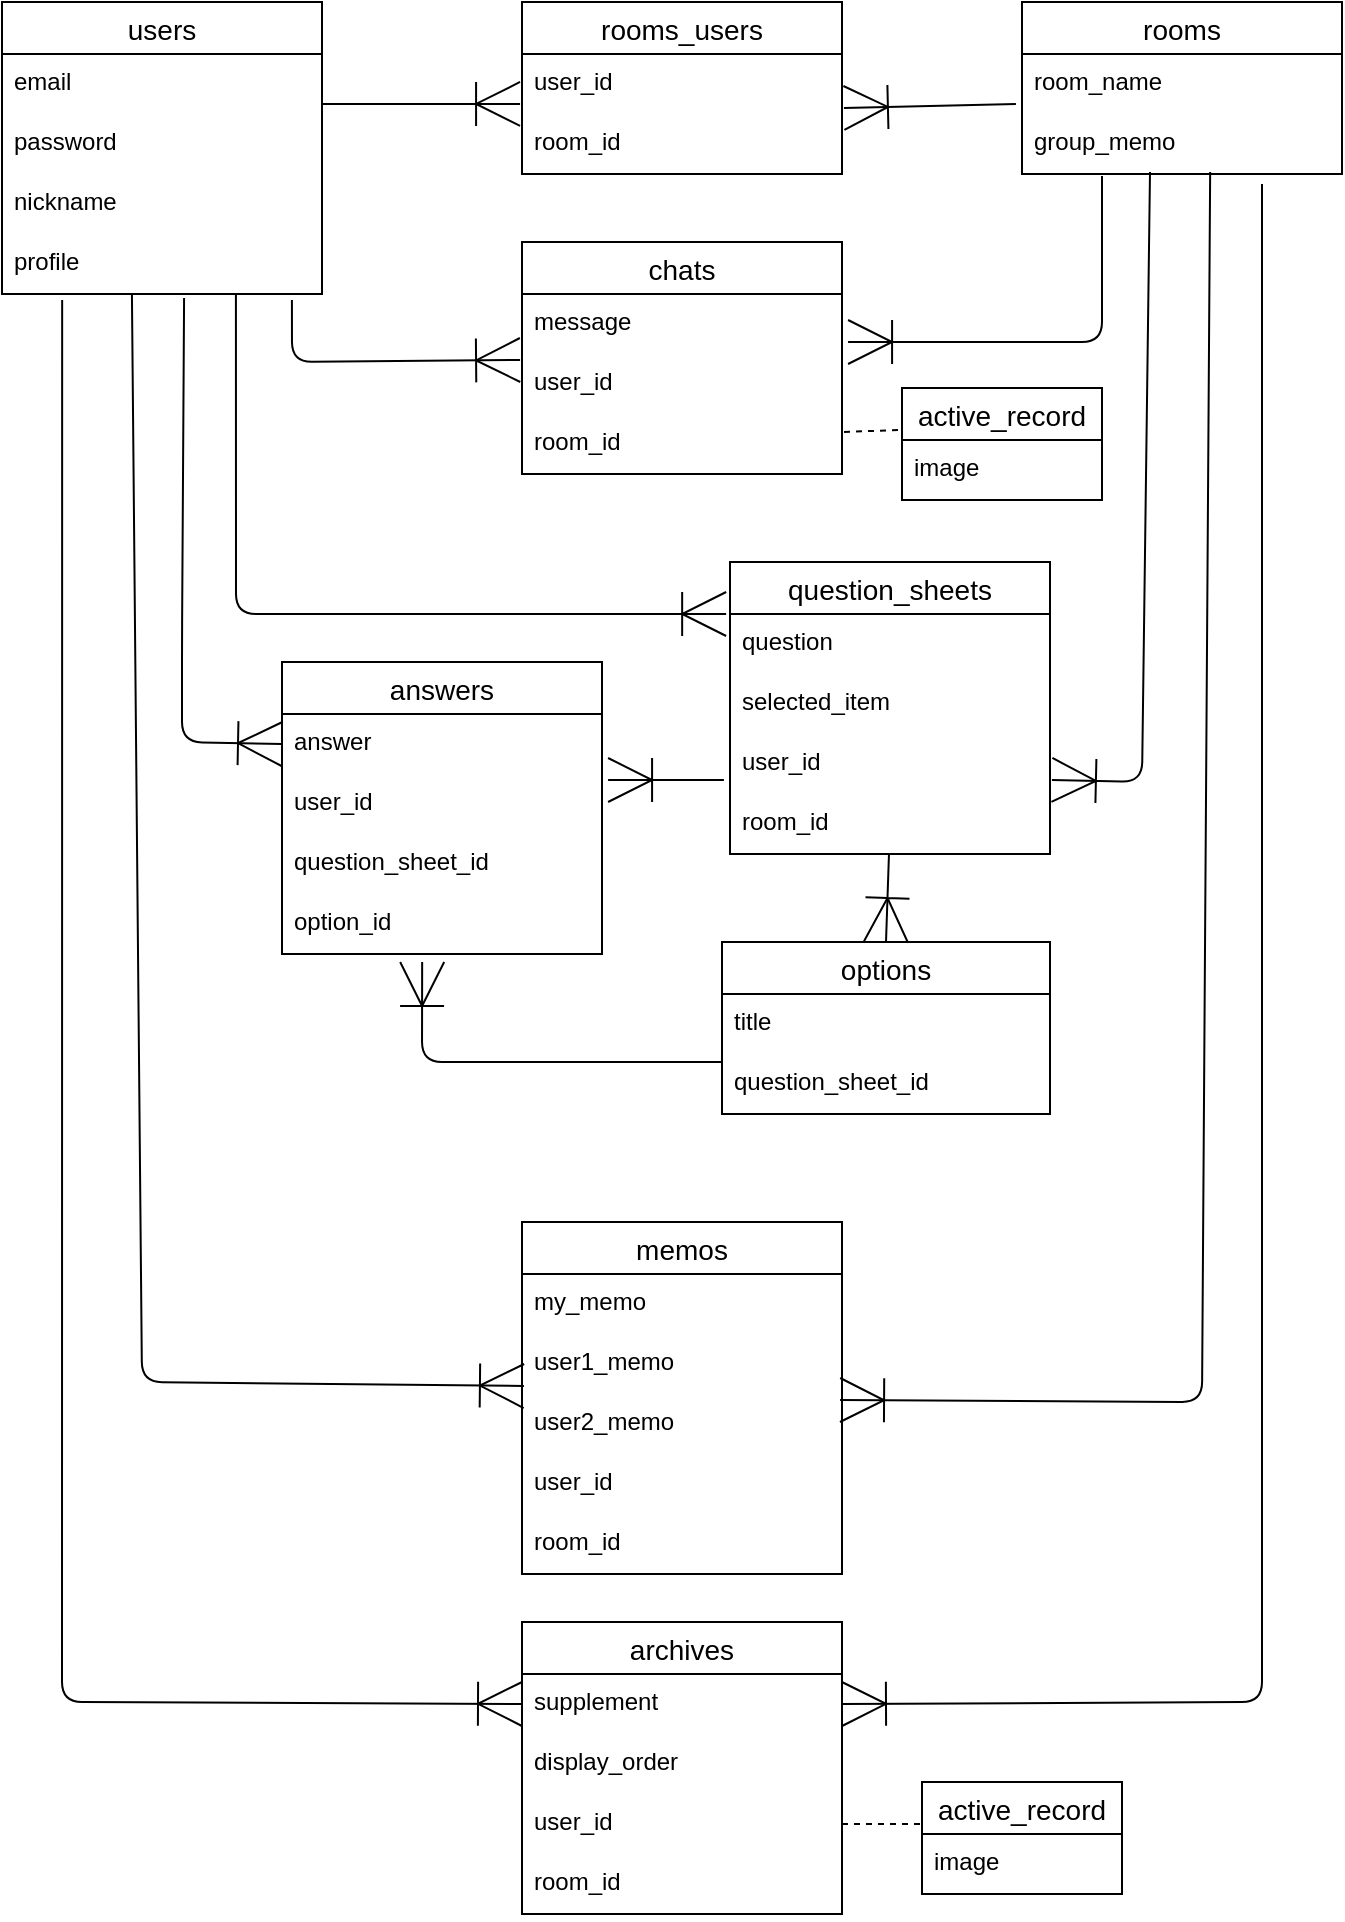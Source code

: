 <mxfile>
    <diagram id="pTpWJDTD2rW7GGVX73W1" name="ページ1">
        <mxGraphModel dx="652" dy="779" grid="1" gridSize="10" guides="1" tooltips="1" connect="1" arrows="1" fold="1" page="1" pageScale="1" pageWidth="827" pageHeight="1169" math="0" shadow="0">
            <root>
                <mxCell id="0"/>
                <mxCell id="1" parent="0"/>
                <mxCell id="46" style="edgeStyle=none;html=1;entryX=-0.006;entryY=-0.167;entryDx=0;entryDy=0;endArrow=ERoneToMany;endFill=0;strokeWidth=1;endSize=20;entryPerimeter=0;" parent="1" target="44" edge="1">
                    <mxGeometry relative="1" as="geometry">
                        <mxPoint x="210" y="131" as="sourcePoint"/>
                    </mxGeometry>
                </mxCell>
                <mxCell id="2" value="users" style="swimlane;fontStyle=0;childLayout=stackLayout;horizontal=1;startSize=26;horizontalStack=0;resizeParent=1;resizeParentMax=0;resizeLast=0;collapsible=1;marginBottom=0;align=center;fontSize=14;" parent="1" vertex="1">
                    <mxGeometry x="50" y="80" width="160" height="146" as="geometry">
                        <mxRectangle x="120" y="150" width="70" height="30" as="alternateBounds"/>
                    </mxGeometry>
                </mxCell>
                <mxCell id="4" value="email" style="text;strokeColor=none;fillColor=none;spacingLeft=4;spacingRight=4;overflow=hidden;rotatable=0;points=[[0,0.5],[1,0.5]];portConstraint=eastwest;fontSize=12;" parent="2" vertex="1">
                    <mxGeometry y="26" width="160" height="30" as="geometry"/>
                </mxCell>
                <mxCell id="13" value="password" style="text;strokeColor=none;fillColor=none;spacingLeft=4;spacingRight=4;overflow=hidden;rotatable=0;points=[[0,0.5],[1,0.5]];portConstraint=eastwest;fontSize=12;" parent="2" vertex="1">
                    <mxGeometry y="56" width="160" height="30" as="geometry"/>
                </mxCell>
                <mxCell id="3" value="nickname" style="text;strokeColor=none;fillColor=none;spacingLeft=4;spacingRight=4;overflow=hidden;rotatable=0;points=[[0,0.5],[1,0.5]];portConstraint=eastwest;fontSize=12;" parent="2" vertex="1">
                    <mxGeometry y="86" width="160" height="30" as="geometry"/>
                </mxCell>
                <mxCell id="15" value="profile" style="text;strokeColor=none;fillColor=none;spacingLeft=4;spacingRight=4;overflow=hidden;rotatable=0;points=[[0,0.5],[1,0.5]];portConstraint=eastwest;fontSize=12;" parent="2" vertex="1">
                    <mxGeometry y="116" width="160" height="30" as="geometry"/>
                </mxCell>
                <mxCell id="16" value="rooms" style="swimlane;fontStyle=0;childLayout=stackLayout;horizontal=1;startSize=26;horizontalStack=0;resizeParent=1;resizeParentMax=0;resizeLast=0;collapsible=1;marginBottom=0;align=center;fontSize=14;" parent="1" vertex="1">
                    <mxGeometry x="560" y="80" width="160" height="86" as="geometry"/>
                </mxCell>
                <mxCell id="17" value="room_name" style="text;strokeColor=none;fillColor=none;spacingLeft=4;spacingRight=4;overflow=hidden;rotatable=0;points=[[0,0.5],[1,0.5]];portConstraint=eastwest;fontSize=12;" parent="16" vertex="1">
                    <mxGeometry y="26" width="160" height="30" as="geometry"/>
                </mxCell>
                <mxCell id="18" value="group_memo" style="text;strokeColor=none;fillColor=none;spacingLeft=4;spacingRight=4;overflow=hidden;rotatable=0;points=[[0,0.5],[1,0.5]];portConstraint=eastwest;fontSize=12;" parent="16" vertex="1">
                    <mxGeometry y="56" width="160" height="30" as="geometry"/>
                </mxCell>
                <mxCell id="22" value="chats" style="swimlane;fontStyle=0;childLayout=stackLayout;horizontal=1;startSize=26;horizontalStack=0;resizeParent=1;resizeParentMax=0;resizeLast=0;collapsible=1;marginBottom=0;align=center;fontSize=14;" parent="1" vertex="1">
                    <mxGeometry x="310" y="200" width="160" height="116" as="geometry"/>
                </mxCell>
                <mxCell id="23" value="message" style="text;strokeColor=none;fillColor=none;spacingLeft=4;spacingRight=4;overflow=hidden;rotatable=0;points=[[0,0.5],[1,0.5]];portConstraint=eastwest;fontSize=12;" parent="22" vertex="1">
                    <mxGeometry y="26" width="160" height="30" as="geometry"/>
                </mxCell>
                <mxCell id="41" value="user_id" style="text;strokeColor=none;fillColor=none;spacingLeft=4;spacingRight=4;overflow=hidden;rotatable=0;points=[[0,0.5],[1,0.5]];portConstraint=eastwest;fontSize=12;" parent="22" vertex="1">
                    <mxGeometry y="56" width="160" height="30" as="geometry"/>
                </mxCell>
                <mxCell id="52" value="room_id" style="text;strokeColor=none;fillColor=none;spacingLeft=4;spacingRight=4;overflow=hidden;rotatable=0;points=[[0,0.5],[1,0.5]];portConstraint=eastwest;fontSize=12;" parent="22" vertex="1">
                    <mxGeometry y="86" width="160" height="30" as="geometry"/>
                </mxCell>
                <mxCell id="26" value="question_sheets" style="swimlane;fontStyle=0;childLayout=stackLayout;horizontal=1;startSize=26;horizontalStack=0;resizeParent=1;resizeParentMax=0;resizeLast=0;collapsible=1;marginBottom=0;align=center;fontSize=14;" parent="1" vertex="1">
                    <mxGeometry x="414" y="360" width="160" height="146" as="geometry"/>
                </mxCell>
                <mxCell id="29" value="question" style="text;strokeColor=none;fillColor=none;spacingLeft=4;spacingRight=4;overflow=hidden;rotatable=0;points=[[0,0.5],[1,0.5]];portConstraint=eastwest;fontSize=12;" parent="26" vertex="1">
                    <mxGeometry y="26" width="160" height="30" as="geometry"/>
                </mxCell>
                <mxCell id="57" value="selected_item" style="text;strokeColor=none;fillColor=none;spacingLeft=4;spacingRight=4;overflow=hidden;rotatable=0;points=[[0,0.5],[1,0.5]];portConstraint=eastwest;fontSize=12;" parent="26" vertex="1">
                    <mxGeometry y="56" width="160" height="30" as="geometry"/>
                </mxCell>
                <mxCell id="94" value="user_id" style="text;strokeColor=none;fillColor=none;spacingLeft=4;spacingRight=4;overflow=hidden;rotatable=0;points=[[0,0.5],[1,0.5]];portConstraint=eastwest;fontSize=12;" vertex="1" parent="26">
                    <mxGeometry y="86" width="160" height="30" as="geometry"/>
                </mxCell>
                <mxCell id="89" value="room_id" style="text;strokeColor=none;fillColor=none;spacingLeft=4;spacingRight=4;overflow=hidden;rotatable=0;points=[[0,0.5],[1,0.5]];portConstraint=eastwest;fontSize=12;" vertex="1" parent="26">
                    <mxGeometry y="116" width="160" height="30" as="geometry"/>
                </mxCell>
                <mxCell id="33" value="archives" style="swimlane;fontStyle=0;childLayout=stackLayout;horizontal=1;startSize=26;horizontalStack=0;resizeParent=1;resizeParentMax=0;resizeLast=0;collapsible=1;marginBottom=0;align=center;fontSize=14;" parent="1" vertex="1">
                    <mxGeometry x="310" y="890" width="160" height="146" as="geometry"/>
                </mxCell>
                <mxCell id="34" value="supplement" style="text;strokeColor=none;fillColor=none;spacingLeft=4;spacingRight=4;overflow=hidden;rotatable=0;points=[[0,0.5],[1,0.5]];portConstraint=eastwest;fontSize=12;" parent="33" vertex="1">
                    <mxGeometry y="26" width="160" height="30" as="geometry"/>
                </mxCell>
                <mxCell id="35" value="display_order" style="text;strokeColor=none;fillColor=none;spacingLeft=4;spacingRight=4;overflow=hidden;rotatable=0;points=[[0,0.5],[1,0.5]];portConstraint=eastwest;fontSize=12;" parent="33" vertex="1">
                    <mxGeometry y="56" width="160" height="30" as="geometry"/>
                </mxCell>
                <mxCell id="36" value="user_id" style="text;strokeColor=none;fillColor=none;spacingLeft=4;spacingRight=4;overflow=hidden;rotatable=0;points=[[0,0.5],[1,0.5]];portConstraint=eastwest;fontSize=12;" parent="33" vertex="1">
                    <mxGeometry y="86" width="160" height="30" as="geometry"/>
                </mxCell>
                <mxCell id="37" value="room_id" style="text;strokeColor=none;fillColor=none;spacingLeft=4;spacingRight=4;overflow=hidden;rotatable=0;points=[[0,0.5],[1,0.5]];portConstraint=eastwest;fontSize=12;" parent="33" vertex="1">
                    <mxGeometry y="116" width="160" height="30" as="geometry"/>
                </mxCell>
                <mxCell id="42" value="rooms_users" style="swimlane;fontStyle=0;childLayout=stackLayout;horizontal=1;startSize=26;horizontalStack=0;resizeParent=1;resizeParentMax=0;resizeLast=0;collapsible=1;marginBottom=0;align=center;fontSize=14;" parent="1" vertex="1">
                    <mxGeometry x="310" y="80" width="160" height="86" as="geometry"/>
                </mxCell>
                <mxCell id="43" value="user_id" style="text;strokeColor=none;fillColor=none;spacingLeft=4;spacingRight=4;overflow=hidden;rotatable=0;points=[[0,0.5],[1,0.5]];portConstraint=eastwest;fontSize=12;" parent="42" vertex="1">
                    <mxGeometry y="26" width="160" height="30" as="geometry"/>
                </mxCell>
                <mxCell id="44" value="room_id" style="text;strokeColor=none;fillColor=none;spacingLeft=4;spacingRight=4;overflow=hidden;rotatable=0;points=[[0,0.5],[1,0.5]];portConstraint=eastwest;fontSize=12;" parent="42" vertex="1">
                    <mxGeometry y="56" width="160" height="30" as="geometry"/>
                </mxCell>
                <mxCell id="47" style="edgeStyle=none;html=1;exitX=-0.019;exitY=0.833;exitDx=0;exitDy=0;entryX=1.006;entryY=0.9;entryDx=0;entryDy=0;entryPerimeter=0;strokeWidth=1;endArrow=ERoneToMany;endFill=0;endSize=20;exitPerimeter=0;" parent="1" source="17" target="43" edge="1">
                    <mxGeometry relative="1" as="geometry"/>
                </mxCell>
                <mxCell id="49" style="edgeStyle=none;html=1;entryX=1.019;entryY=0.8;entryDx=0;entryDy=0;entryPerimeter=0;strokeWidth=1;endArrow=ERoneToMany;endFill=0;endSize=20;exitX=0.25;exitY=1.033;exitDx=0;exitDy=0;exitPerimeter=0;" parent="1" source="18" target="23" edge="1">
                    <mxGeometry relative="1" as="geometry">
                        <Array as="points">
                            <mxPoint x="600" y="250"/>
                        </Array>
                    </mxGeometry>
                </mxCell>
                <mxCell id="50" style="edgeStyle=none;html=1;entryX=-0.006;entryY=1.1;entryDx=0;entryDy=0;entryPerimeter=0;strokeWidth=1;endArrow=ERoneToMany;endFill=0;endSize=20;exitX=0.906;exitY=1.1;exitDx=0;exitDy=0;exitPerimeter=0;" parent="1" source="15" target="23" edge="1">
                    <mxGeometry relative="1" as="geometry">
                        <mxPoint x="160" y="230" as="sourcePoint"/>
                        <Array as="points">
                            <mxPoint x="195" y="260"/>
                        </Array>
                    </mxGeometry>
                </mxCell>
                <mxCell id="51" style="edgeStyle=none;html=1;entryX=1;entryY=0.5;entryDx=0;entryDy=0;strokeWidth=1;endArrow=ERoneToMany;endFill=0;endSize=20;exitX=0.75;exitY=1.167;exitDx=0;exitDy=0;exitPerimeter=0;" parent="1" source="18" target="34" edge="1">
                    <mxGeometry relative="1" as="geometry">
                        <Array as="points">
                            <mxPoint x="680" y="930"/>
                        </Array>
                    </mxGeometry>
                </mxCell>
                <mxCell id="53" style="edgeStyle=none;html=1;strokeWidth=1;endArrow=ERoneToMany;endFill=0;endSize=20;entryX=0;entryY=0.5;entryDx=0;entryDy=0;exitX=0.188;exitY=1.1;exitDx=0;exitDy=0;exitPerimeter=0;" parent="1" source="15" target="34" edge="1">
                    <mxGeometry relative="1" as="geometry">
                        <mxPoint x="300" y="660" as="targetPoint"/>
                        <Array as="points">
                            <mxPoint x="80" y="930"/>
                        </Array>
                    </mxGeometry>
                </mxCell>
                <mxCell id="54" style="edgeStyle=none;html=1;strokeWidth=1;endArrow=ERoneToMany;endFill=0;endSize=20;exitX=0.569;exitY=1.067;exitDx=0;exitDy=0;exitPerimeter=0;entryX=0;entryY=0.5;entryDx=0;entryDy=0;" parent="1" source="15" target="76" edge="1">
                    <mxGeometry relative="1" as="geometry">
                        <mxPoint x="120" y="240" as="sourcePoint"/>
                        <Array as="points">
                            <mxPoint x="140" y="400"/>
                            <mxPoint x="140" y="450"/>
                        </Array>
                        <mxPoint x="170" y="434" as="targetPoint"/>
                    </mxGeometry>
                </mxCell>
                <mxCell id="55" style="edgeStyle=none;html=1;strokeWidth=1;endArrow=ERoneToMany;endFill=0;endSize=20;exitX=0.4;exitY=0.967;exitDx=0;exitDy=0;exitPerimeter=0;entryX=1.006;entryY=0.133;entryDx=0;entryDy=0;entryPerimeter=0;" parent="1" source="18" edge="1">
                    <mxGeometry relative="1" as="geometry">
                        <Array as="points">
                            <mxPoint x="620" y="470"/>
                        </Array>
                        <mxPoint x="574.96" y="468.99" as="targetPoint"/>
                    </mxGeometry>
                </mxCell>
                <mxCell id="64" style="edgeStyle=none;html=1;entryX=1.006;entryY=0.3;entryDx=0;entryDy=0;entryPerimeter=0;strokeWidth=1;endArrow=none;endFill=0;endSize=20;dashed=1;exitX=-0.02;exitY=0.375;exitDx=0;exitDy=0;exitPerimeter=0;" parent="1" source="58" target="52" edge="1">
                    <mxGeometry relative="1" as="geometry">
                        <mxPoint x="510" y="320" as="sourcePoint"/>
                    </mxGeometry>
                </mxCell>
                <mxCell id="58" value="active_record" style="swimlane;fontStyle=0;childLayout=stackLayout;horizontal=1;startSize=26;horizontalStack=0;resizeParent=1;resizeParentMax=0;resizeLast=0;collapsible=1;marginBottom=0;align=center;fontSize=14;" parent="1" vertex="1">
                    <mxGeometry x="500" y="273" width="100" height="56" as="geometry"/>
                </mxCell>
                <mxCell id="59" value="image" style="text;strokeColor=none;fillColor=none;spacingLeft=4;spacingRight=4;overflow=hidden;rotatable=0;points=[[0,0.5],[1,0.5]];portConstraint=eastwest;fontSize=12;" parent="58" vertex="1">
                    <mxGeometry y="26" width="100" height="30" as="geometry"/>
                </mxCell>
                <mxCell id="62" value="active_record" style="swimlane;fontStyle=0;childLayout=stackLayout;horizontal=1;startSize=26;horizontalStack=0;resizeParent=1;resizeParentMax=0;resizeLast=0;collapsible=1;marginBottom=0;align=center;fontSize=14;" parent="1" vertex="1">
                    <mxGeometry x="510" y="970" width="100" height="56" as="geometry"/>
                </mxCell>
                <mxCell id="63" value="image" style="text;strokeColor=none;fillColor=none;spacingLeft=4;spacingRight=4;overflow=hidden;rotatable=0;points=[[0,0.5],[1,0.5]];portConstraint=eastwest;fontSize=12;" parent="62" vertex="1">
                    <mxGeometry y="26" width="100" height="30" as="geometry"/>
                </mxCell>
                <mxCell id="65" style="edgeStyle=none;html=1;entryX=1;entryY=0.5;entryDx=0;entryDy=0;dashed=1;strokeWidth=1;endArrow=none;endFill=0;endSize=20;exitX=-0.01;exitY=0.375;exitDx=0;exitDy=0;exitPerimeter=0;" parent="1" source="62" target="36" edge="1">
                    <mxGeometry relative="1" as="geometry"/>
                </mxCell>
                <mxCell id="66" value="memos" style="swimlane;fontStyle=0;childLayout=stackLayout;horizontal=1;startSize=26;horizontalStack=0;resizeParent=1;resizeParentMax=0;resizeLast=0;collapsible=1;marginBottom=0;align=center;fontSize=14;" parent="1" vertex="1">
                    <mxGeometry x="310" y="690" width="160" height="176" as="geometry"/>
                </mxCell>
                <mxCell id="67" value="my_memo" style="text;strokeColor=none;fillColor=none;spacingLeft=4;spacingRight=4;overflow=hidden;rotatable=0;points=[[0,0.5],[1,0.5]];portConstraint=eastwest;fontSize=12;" parent="66" vertex="1">
                    <mxGeometry y="26" width="160" height="30" as="geometry"/>
                </mxCell>
                <mxCell id="68" value="user1_memo" style="text;strokeColor=none;fillColor=none;spacingLeft=4;spacingRight=4;overflow=hidden;rotatable=0;points=[[0,0.5],[1,0.5]];portConstraint=eastwest;fontSize=12;" parent="66" vertex="1">
                    <mxGeometry y="56" width="160" height="30" as="geometry"/>
                </mxCell>
                <mxCell id="69" value="user2_memo" style="text;strokeColor=none;fillColor=none;spacingLeft=4;spacingRight=4;overflow=hidden;rotatable=0;points=[[0,0.5],[1,0.5]];portConstraint=eastwest;fontSize=12;" parent="66" vertex="1">
                    <mxGeometry y="86" width="160" height="30" as="geometry"/>
                </mxCell>
                <mxCell id="70" value="user_id" style="text;strokeColor=none;fillColor=none;spacingLeft=4;spacingRight=4;overflow=hidden;rotatable=0;points=[[0,0.5],[1,0.5]];portConstraint=eastwest;fontSize=12;" parent="66" vertex="1">
                    <mxGeometry y="116" width="160" height="30" as="geometry"/>
                </mxCell>
                <mxCell id="72" value="room_id" style="text;strokeColor=none;fillColor=none;spacingLeft=4;spacingRight=4;overflow=hidden;rotatable=0;points=[[0,0.5],[1,0.5]];portConstraint=eastwest;fontSize=12;" parent="66" vertex="1">
                    <mxGeometry y="146" width="160" height="30" as="geometry"/>
                </mxCell>
                <mxCell id="73" style="edgeStyle=none;html=1;entryX=0.006;entryY=-0.133;entryDx=0;entryDy=0;entryPerimeter=0;endArrow=ERoneToMany;endFill=0;endSize=20;exitX=0.406;exitY=1;exitDx=0;exitDy=0;exitPerimeter=0;" parent="1" source="15" target="69" edge="1">
                    <mxGeometry relative="1" as="geometry">
                        <Array as="points">
                            <mxPoint x="120" y="770"/>
                        </Array>
                    </mxGeometry>
                </mxCell>
                <mxCell id="74" style="edgeStyle=none;html=1;entryX=0.994;entryY=0.1;entryDx=0;entryDy=0;entryPerimeter=0;endArrow=ERoneToMany;endFill=0;endSize=20;exitX=0.588;exitY=0.967;exitDx=0;exitDy=0;exitPerimeter=0;" parent="1" source="18" target="69" edge="1">
                    <mxGeometry relative="1" as="geometry">
                        <mxPoint x="660" y="160" as="sourcePoint"/>
                        <Array as="points">
                            <mxPoint x="650" y="780"/>
                        </Array>
                    </mxGeometry>
                </mxCell>
                <mxCell id="93" style="edgeStyle=none;html=1;entryX=1.019;entryY=0.1;entryDx=0;entryDy=0;entryPerimeter=0;endArrow=ERoneToMany;endFill=0;endSize=20;exitX=-0.019;exitY=0.767;exitDx=0;exitDy=0;exitPerimeter=0;" edge="1" parent="1" source="94" target="92">
                    <mxGeometry relative="1" as="geometry">
                        <mxPoint x="540" y="620" as="sourcePoint"/>
                        <Array as="points"/>
                    </mxGeometry>
                </mxCell>
                <mxCell id="75" value="answers" style="swimlane;fontStyle=0;childLayout=stackLayout;horizontal=1;startSize=26;horizontalStack=0;resizeParent=1;resizeParentMax=0;resizeLast=0;collapsible=1;marginBottom=0;align=center;fontSize=14;" parent="1" vertex="1">
                    <mxGeometry x="190" y="410" width="160" height="146" as="geometry"/>
                </mxCell>
                <mxCell id="76" value="answer" style="text;strokeColor=none;fillColor=none;spacingLeft=4;spacingRight=4;overflow=hidden;rotatable=0;points=[[0,0.5],[1,0.5]];portConstraint=eastwest;fontSize=12;" parent="75" vertex="1">
                    <mxGeometry y="26" width="160" height="30" as="geometry"/>
                </mxCell>
                <mxCell id="92" value="user_id" style="text;strokeColor=none;fillColor=none;spacingLeft=4;spacingRight=4;overflow=hidden;rotatable=0;points=[[0,0.5],[1,0.5]];portConstraint=eastwest;fontSize=12;" vertex="1" parent="75">
                    <mxGeometry y="56" width="160" height="30" as="geometry"/>
                </mxCell>
                <mxCell id="103" value="question_sheet_id" style="text;strokeColor=none;fillColor=none;spacingLeft=4;spacingRight=4;overflow=hidden;rotatable=0;points=[[0,0.5],[1,0.5]];portConstraint=eastwest;fontSize=12;" vertex="1" parent="75">
                    <mxGeometry y="86" width="160" height="30" as="geometry"/>
                </mxCell>
                <mxCell id="77" value="option_id" style="text;strokeColor=none;fillColor=none;spacingLeft=4;spacingRight=4;overflow=hidden;rotatable=0;points=[[0,0.5],[1,0.5]];portConstraint=eastwest;fontSize=12;" parent="75" vertex="1">
                    <mxGeometry y="116" width="160" height="30" as="geometry"/>
                </mxCell>
                <mxCell id="88" style="edgeStyle=none;html=1;entryX=-0.012;entryY=0;entryDx=0;entryDy=0;entryPerimeter=0;endArrow=ERoneToMany;endFill=0;endSize=20;exitX=0.731;exitY=1;exitDx=0;exitDy=0;exitPerimeter=0;" edge="1" parent="1" source="15" target="29">
                    <mxGeometry relative="1" as="geometry">
                        <Array as="points">
                            <mxPoint x="167" y="386"/>
                            <mxPoint x="380" y="386"/>
                        </Array>
                    </mxGeometry>
                </mxCell>
                <mxCell id="100" style="edgeStyle=none;html=1;entryX=0.438;entryY=1.133;entryDx=0;entryDy=0;entryPerimeter=0;endArrow=ERoneToMany;endFill=0;endSize=20;" edge="1" parent="1" target="77">
                    <mxGeometry relative="1" as="geometry">
                        <mxPoint x="410" y="610" as="sourcePoint"/>
                        <Array as="points">
                            <mxPoint x="260" y="610"/>
                        </Array>
                    </mxGeometry>
                </mxCell>
                <mxCell id="95" value="options" style="swimlane;fontStyle=0;childLayout=stackLayout;horizontal=1;startSize=26;horizontalStack=0;resizeParent=1;resizeParentMax=0;resizeLast=0;collapsible=1;marginBottom=0;align=center;fontSize=14;" vertex="1" parent="1">
                    <mxGeometry x="410" y="550" width="164" height="86" as="geometry"/>
                </mxCell>
                <mxCell id="96" value="title" style="text;strokeColor=none;fillColor=none;spacingLeft=4;spacingRight=4;overflow=hidden;rotatable=0;points=[[0,0.5],[1,0.5]];portConstraint=eastwest;fontSize=12;" vertex="1" parent="95">
                    <mxGeometry y="26" width="164" height="30" as="geometry"/>
                </mxCell>
                <mxCell id="97" value="question_sheet_id" style="text;strokeColor=none;fillColor=none;spacingLeft=4;spacingRight=4;overflow=hidden;rotatable=0;points=[[0,0.5],[1,0.5]];portConstraint=eastwest;fontSize=12;" vertex="1" parent="95">
                    <mxGeometry y="56" width="164" height="30" as="geometry"/>
                </mxCell>
                <mxCell id="101" style="edgeStyle=none;html=1;entryX=0.5;entryY=0;entryDx=0;entryDy=0;endArrow=ERoneToMany;endFill=0;endSize=20;" edge="1" parent="1" source="89" target="95">
                    <mxGeometry relative="1" as="geometry"/>
                </mxCell>
            </root>
        </mxGraphModel>
    </diagram>
</mxfile>